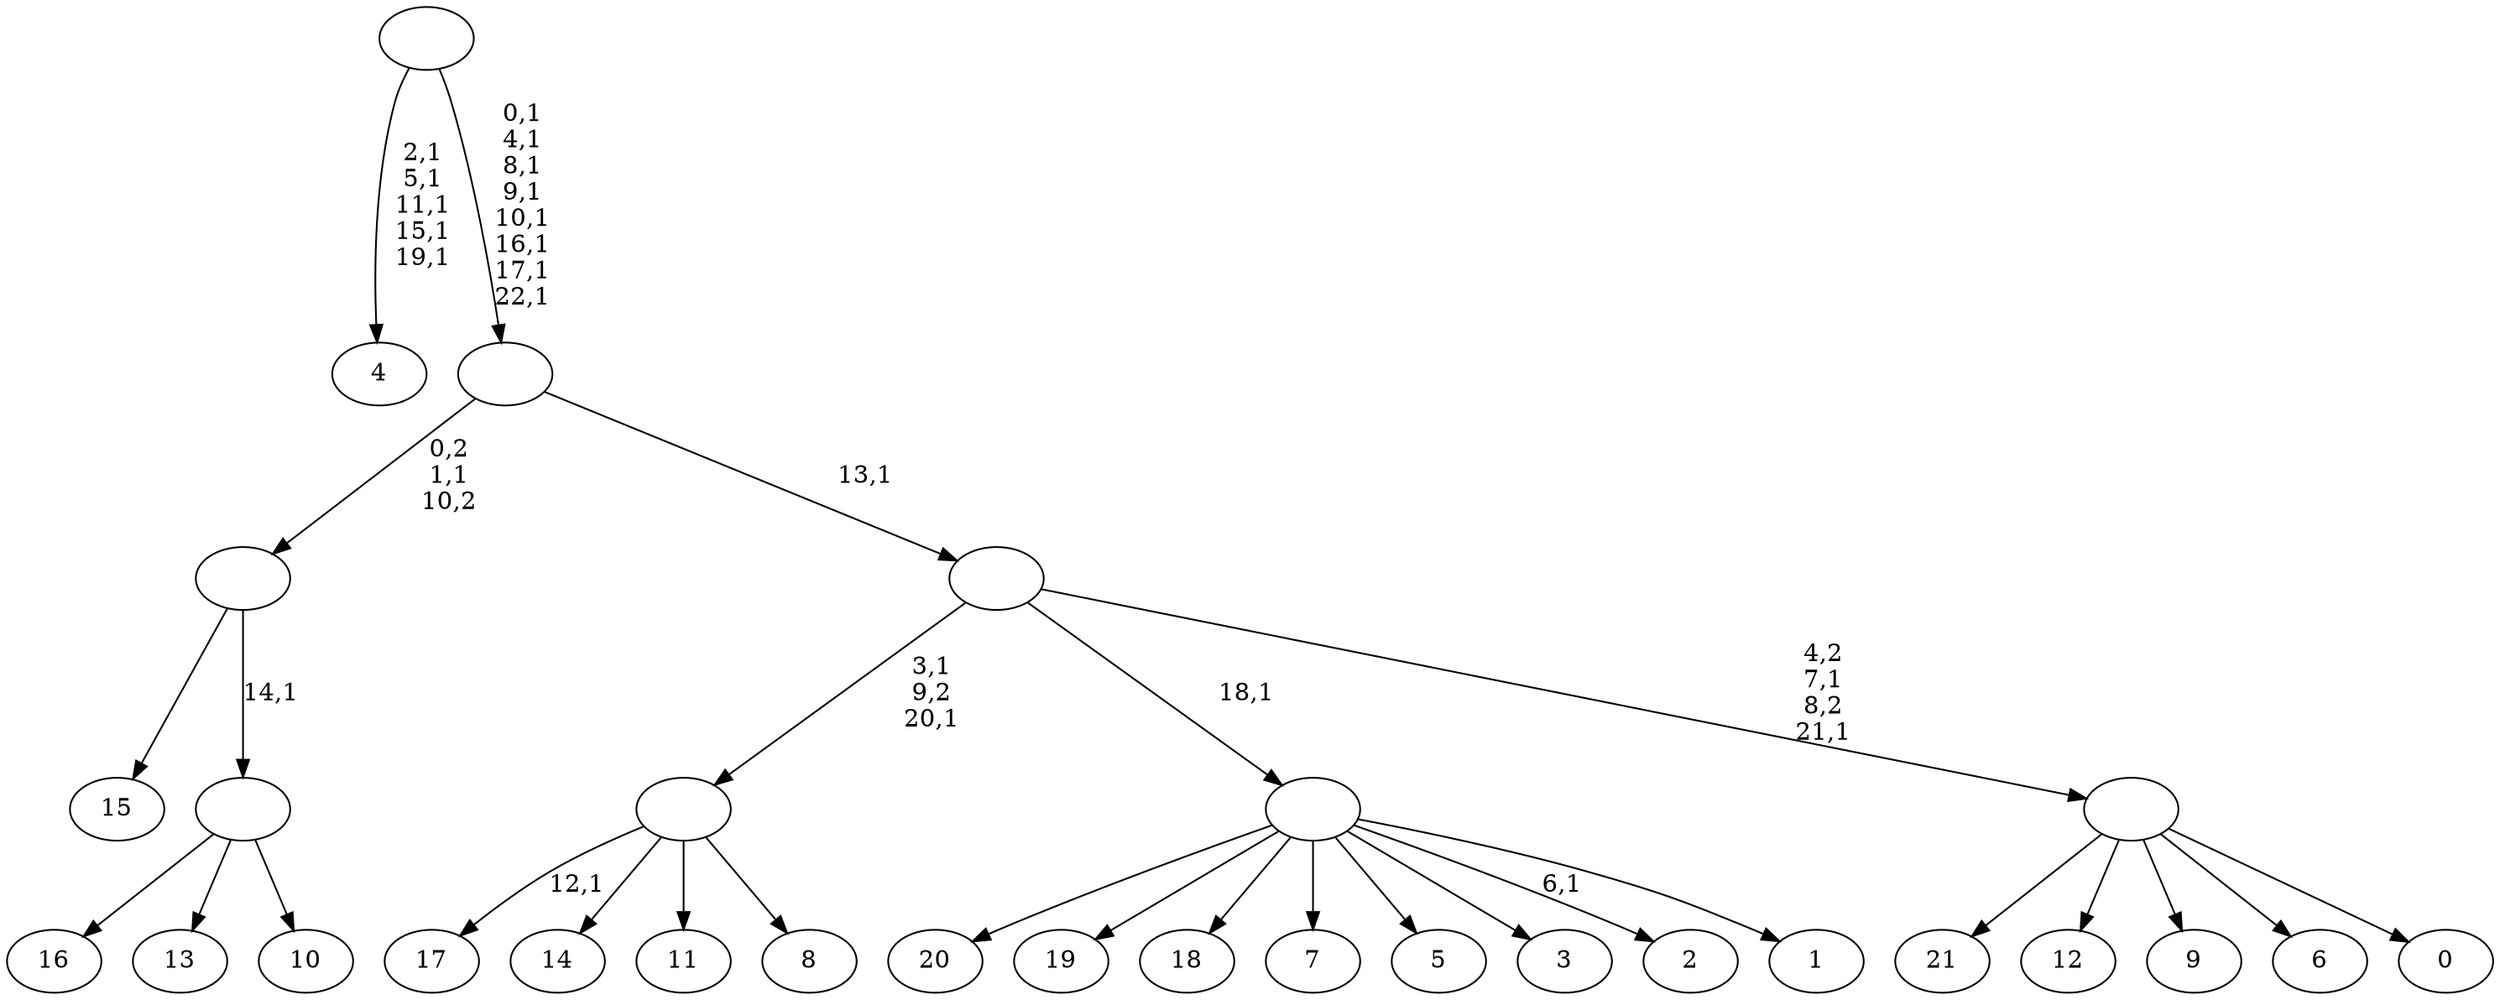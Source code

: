 digraph T {
	45 [label="21"]
	44 [label="20"]
	43 [label="19"]
	42 [label="18"]
	41 [label="17"]
	39 [label="16"]
	38 [label="15"]
	37 [label="14"]
	36 [label="13"]
	35 [label="12"]
	34 [label="11"]
	33 [label="10"]
	32 [label=""]
	31 [label=""]
	30 [label="9"]
	29 [label="8"]
	28 [label=""]
	26 [label="7"]
	25 [label="6"]
	24 [label="5"]
	23 [label="4"]
	17 [label="3"]
	16 [label="2"]
	14 [label="1"]
	13 [label=""]
	12 [label="0"]
	11 [label=""]
	9 [label=""]
	8 [label=""]
	0 [label=""]
	32 -> 39 [label=""]
	32 -> 36 [label=""]
	32 -> 33 [label=""]
	31 -> 38 [label=""]
	31 -> 32 [label="14,1"]
	28 -> 41 [label="12,1"]
	28 -> 37 [label=""]
	28 -> 34 [label=""]
	28 -> 29 [label=""]
	13 -> 16 [label="6,1"]
	13 -> 44 [label=""]
	13 -> 43 [label=""]
	13 -> 42 [label=""]
	13 -> 26 [label=""]
	13 -> 24 [label=""]
	13 -> 17 [label=""]
	13 -> 14 [label=""]
	11 -> 45 [label=""]
	11 -> 35 [label=""]
	11 -> 30 [label=""]
	11 -> 25 [label=""]
	11 -> 12 [label=""]
	9 -> 11 [label="4,2\n7,1\n8,2\n21,1"]
	9 -> 28 [label="3,1\n9,2\n20,1"]
	9 -> 13 [label="18,1"]
	8 -> 31 [label="0,2\n1,1\n10,2"]
	8 -> 9 [label="13,1"]
	0 -> 8 [label="0,1\n4,1\n8,1\n9,1\n10,1\n16,1\n17,1\n22,1"]
	0 -> 23 [label="2,1\n5,1\n11,1\n15,1\n19,1"]
}
